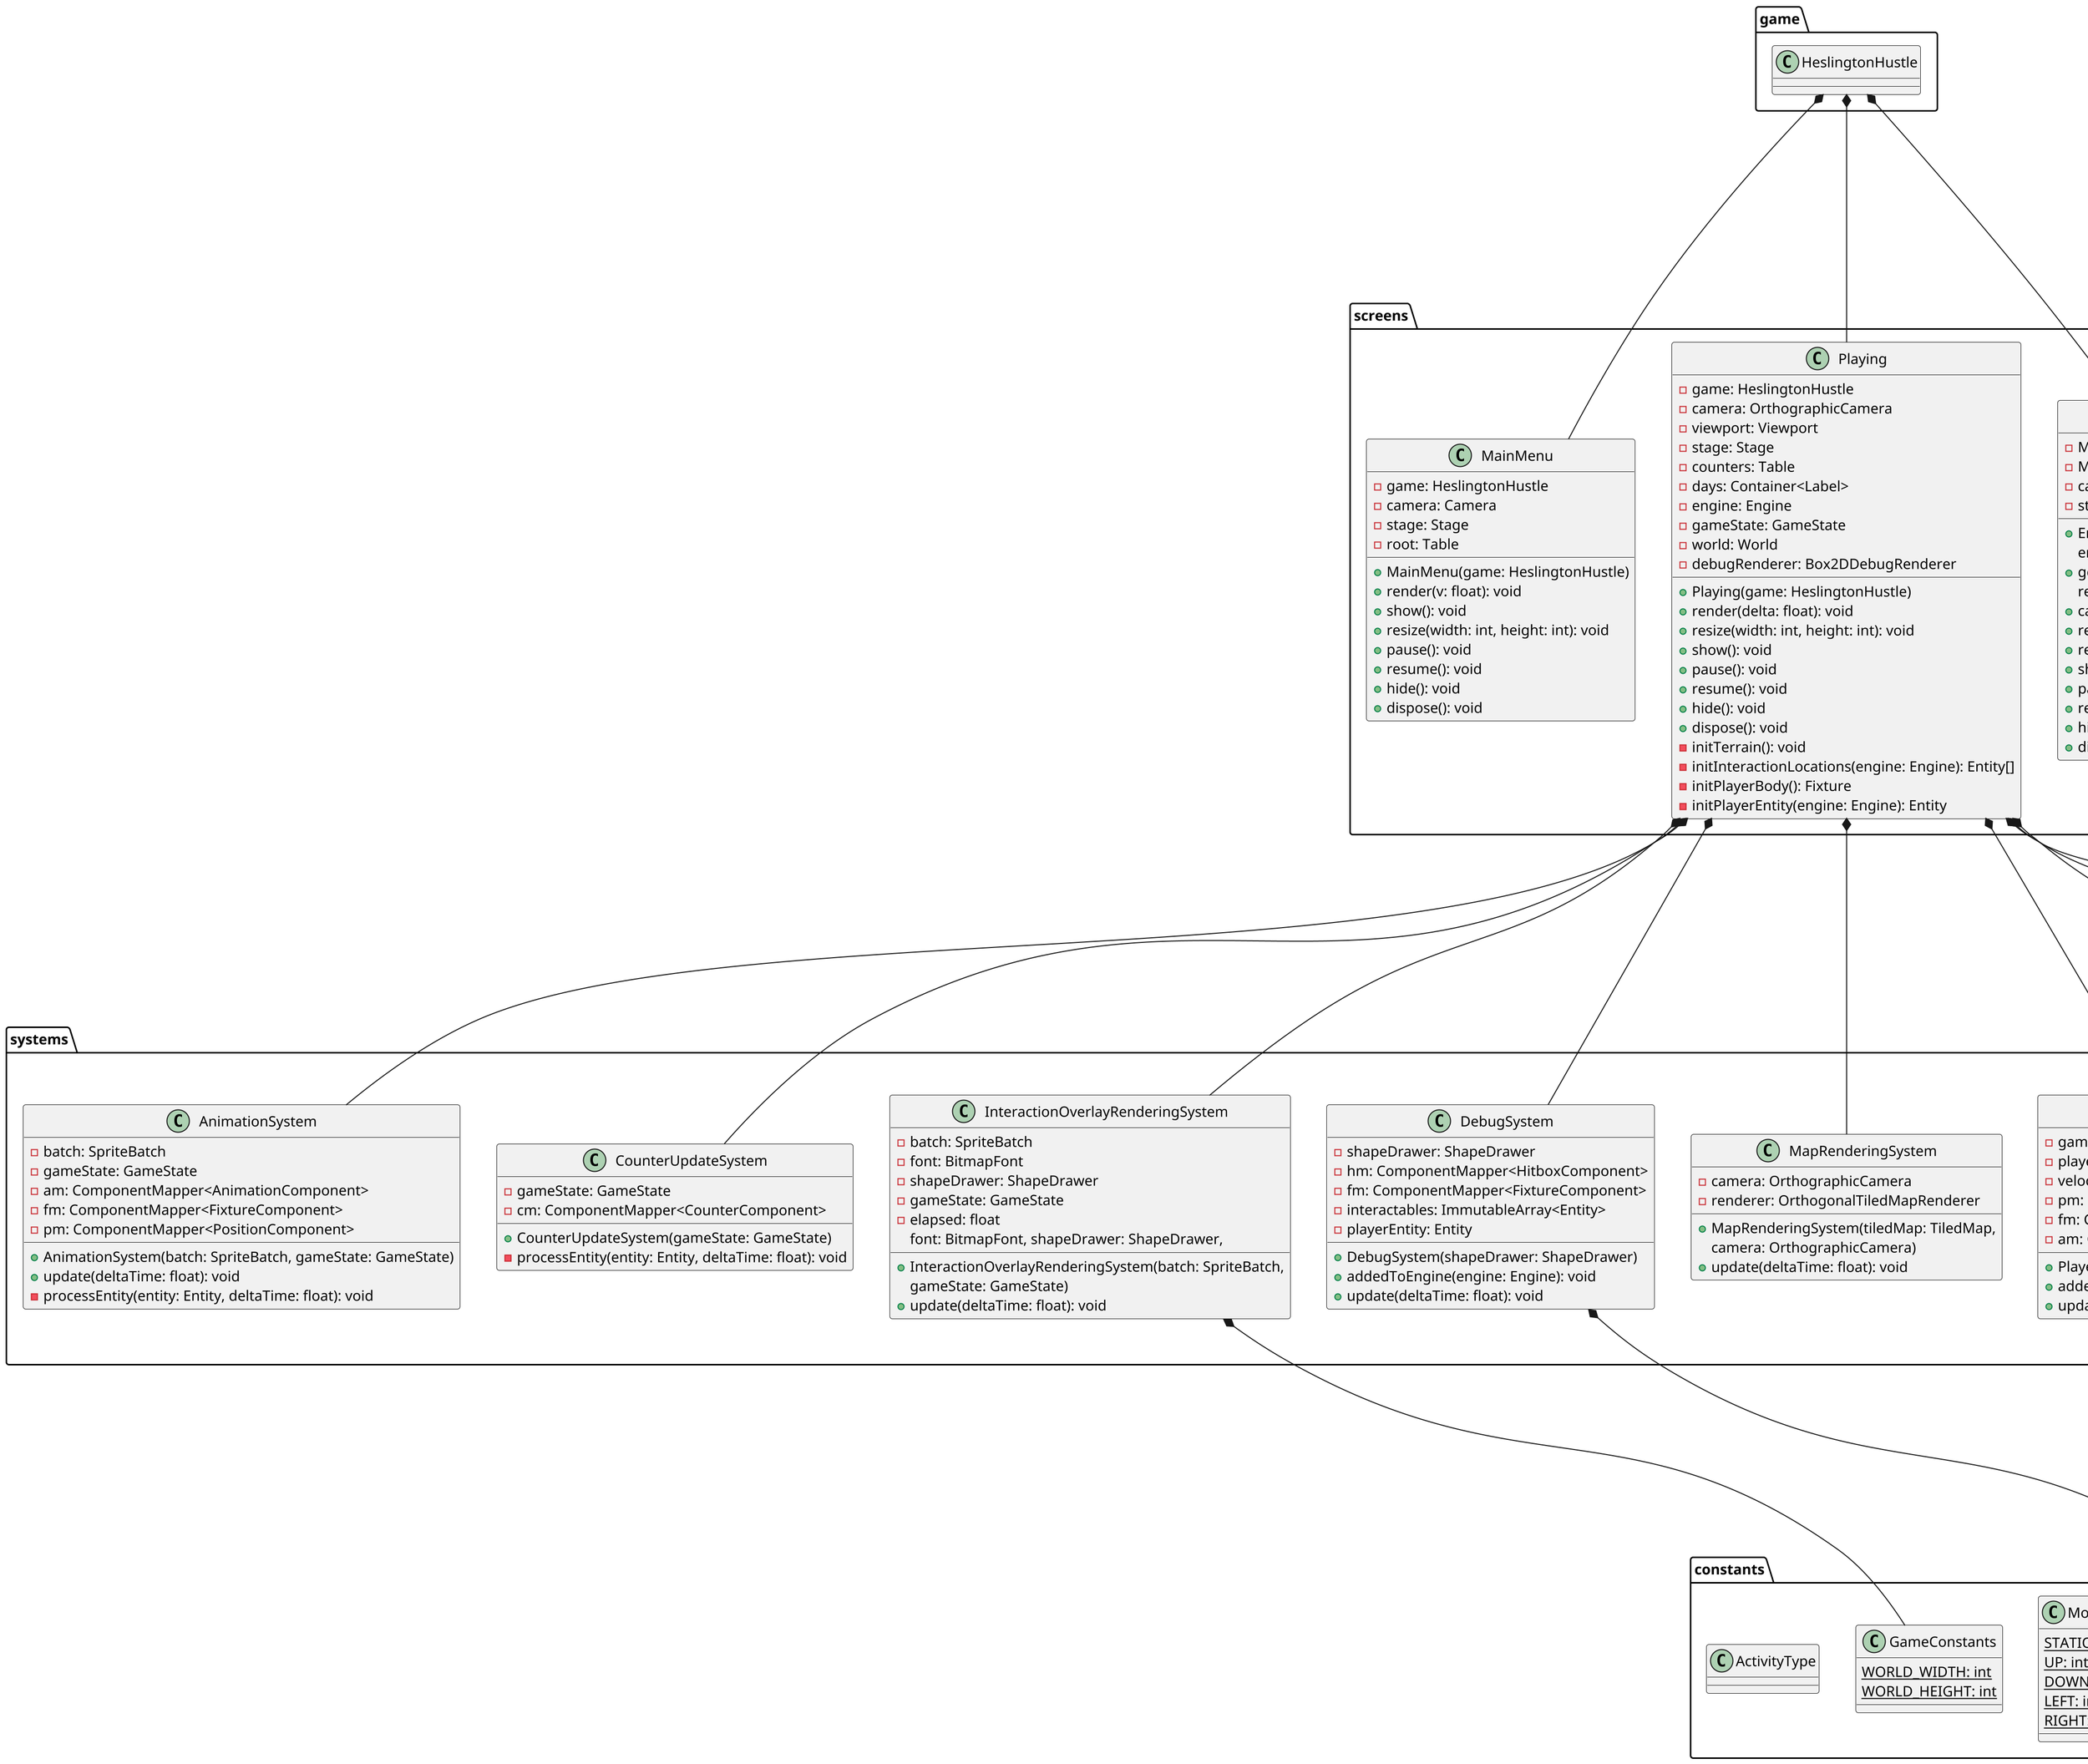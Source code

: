 @startuml
scale 2.0

package game{
    class HeslingtonHustle{}
    }


package screens{
    class MainMenu {
        - game: HeslingtonHustle
        - camera: Camera
        - stage: Stage
        - root: Table
        + MainMenu(game: HeslingtonHustle)
        + render(v: float): void
        + show(): void
        + resize(width: int, height: int): void
        + pause(): void
        + resume(): void
        + hide(): void
        + dispose(): void
    }

    class Playing {
        - game: HeslingtonHustle
        - camera: OrthographicCamera
        - viewport: Viewport
        - stage: Stage
        - counters: Table
        - days: Container<Label>
        - engine: Engine
        - gameState: GameState
        - world: World
        - debugRenderer: Box2DDebugRenderer
        + Playing(game: HeslingtonHustle)
        + render(delta: float): void
        + resize(width: int, height: int): void
        + show(): void
        + pause(): void
        + resume(): void
        + hide(): void
        + dispose(): void
        - initTerrain(): void
        - initInteractionLocations(engine: Engine): Entity[]
        - initPlayerBody(): Fixture
        - initPlayerEntity(engine: Engine): Entity
    }

    class EndScreen {
        - MAX_DAY_SCORE: float
        - MIN_DAY_SCORE: float
        - camera: Camera
        - stage: Stage

        + EndScreen(game: HeslingtonHustle,
        endGameState: GameState)
        + getDayScore(studyCount: int, mealCount: int,
        recreationCount: int): float
        + calculateExamScore(days: List<GameState.Day>): float
        + render(delta: float): void
        + resize(width: int, height: int): void
        + show(): void
        + pause(): void
        + resume(): void
        + hide(): void
        + dispose(): void
    }
}


'package models{
'    class GameState {
'        - days: ArrayList<Day>
'        - currentDay: Day
'        - daysRemaining: int
'        - energyRemaining: int
'        - hoursRemaining: float
'        - interactionOverlay: InteractionOverlay
'        + advanceDay(): void
'        + doActivity(timeUsage: int, energyUsage: int,
'        type: ActivityType, overlayText: String): boolean
'    }
'
'    class Day {
'        - activityStats: HashMap<ActivityType, Integer>
'        + statFor(type: ActivityType): int
'    }
'
'    class InteractionOverlay {
'        - text: String
'        - displayFor: float
'        + InteractionOverlay(text: String, displayFor: float)
'    }
'
'    class PhysicsPolygon {
'        - name: String
'        - type: BodyDef.BodyType
'        - position: Vector2
'        - vertices: Vector2[]
'        + PhysicsPolygon()
'        + PhysicsPolygon(name: String, type: BodyDef.BodyType,
'        position: Vector2, vertices: Vector2...)
'        + getName(): String
'        + getType(): BodyDef.BodyType
'        + getPosition(): Vector2
'        + getVertices(): Vector2[]
'    }
'}

'package components{
'    class AnimationComponent {
'        - spriteScale: float
'        - animations: IntMap<Animation<Sprite>>
'        - currentAnimation: int
'        - time: float
'        + AnimationComponent(spriteScale: float)
'    }
'
'    class CounterComponent {
'        - label: Label
'        - valueResolver: CounterValueResolver
'        + CounterComponent(label: Label, valueResolver: CounterValueResolver)
'    }
'
'
'    class FixtureComponent {
'        - fixture: Fixture
'        + FixtureComponent(fixture: Fixture)
'    }
'
'    class HitboxComponent {
'        - rects: Rectangle[]
'        - region: Rectangle
'        + HitboxComponent(rects: Rectangle...)
'    }
'
'    class InteractionComponent {
'        - interactable: Interactable
'        + InteractionComponent(interactable: Interactable)
'    }
'
'    class PlayerComponent {
'        - isInteracting: boolean
'    }
'
'    class PositionComponent {
'        - x: float
'        - y: float
'        + PositionComponent(x: float, y: float)
'        + PositionComponent()
'    }
'
'    class TextureComponent {
'        - region: TextureRegion
'        - scale: float
'        - visible: boolean
'        + TextureComponent(region: TextureRegion, scale: float)
'        + show(): TextureComponent
'        + hide(): TextureComponent
'    }
'
'    class TooltipComponent {
'        - tooltip: GlyphLayout
'        + TooltipComponent(font: BitmapFont, tooltip: String)
'    }
'}


package constants{
    class GameConstants {
        {static} WORLD_WIDTH: int
        {static} WORLD_HEIGHT: int
    }

    class MoveDirection {
        {static} STATIONARY: int
        {static} UP: int
        {static} DOWN: int
        {static} LEFT: int
        {static} RIGHT: int
    }

    class PlayerConstants {
        {static} HITBOX_RADIUS: float
        {static} PLAYER_SPEED: float
        {static} START_POSITION: Vector2
    }

    class ActivityType{}



}


package systems{
    class AnimationSystem {
        - batch: SpriteBatch
        - gameState: GameState
        - am: ComponentMapper<AnimationComponent>
        - fm: ComponentMapper<FixtureComponent>
        - pm: ComponentMapper<PositionComponent>
        + AnimationSystem(batch: SpriteBatch, gameState: GameState)
        + update(deltaTime: float): void
        - processEntity(entity: Entity, deltaTime: float): void
    }

    class CounterUpdateSystem {
        - gameState: GameState
        - cm: ComponentMapper<CounterComponent>
        + CounterUpdateSystem(gameState: GameState)
        - processEntity(entity: Entity, deltaTime: float): void
    }

    class DebugSystem {
        - shapeDrawer: ShapeDrawer
        - hm: ComponentMapper<HitboxComponent>
        - fm: ComponentMapper<FixtureComponent>
        - interactables: ImmutableArray<Entity>
        - playerEntity: Entity
        + DebugSystem(shapeDrawer: ShapeDrawer)
        + addedToEngine(engine: Engine): void
        + update(deltaTime: float): void
    }

    class InteractionOverlayRenderingSystem {
        - batch: SpriteBatch
        - font: BitmapFont
        - shapeDrawer: ShapeDrawer
        - gameState: GameState
        - elapsed: float
        + InteractionOverlayRenderingSystem(batch: SpriteBatch,
        font: BitmapFont, shapeDrawer: ShapeDrawer,
        gameState: GameState)
        + update(deltaTime: float): void
    }

    class MapRenderingSystem {
        - camera: OrthographicCamera
        - renderer: OrthogonalTiledMapRenderer
        + MapRenderingSystem(tiledMap: TiledMap,
        camera: OrthographicCamera)
        + update(deltaTime: float): void
    }

    class PlayerInputSystem {
        - gameState: GameState
        - playerEntity: Entity
        - velocity: Vector2
        - pm: ComponentMapper<PlayerComponent>
        - fm: ComponentMapper<FixtureComponent>
        - am: ComponentMapper<AnimationComponent>
        + PlayerInputSystem(gameState: GameState)
        + addedToEngine(engine: Engine): void
        + update(deltaTime: float): void
    }

    class PlayerInteractionSystem {
        - gameState: GameState
        - playerEntity: Entity
        - interactables: ImmutableArray<Entity>
        - plm: ComponentMapper<PlayerComponent>
        - am: ComponentMapper<AnimationComponent>
        - im: ComponentMapper<InteractionComponent>
        - hm: ComponentMapper<HitboxComponent>
        - fm: ComponentMapper<FixtureComponent>
        + PlayerInteractionSystem(gameState: GameState)
        + addedToEngine(engine: Engine): void
        + update(deltaTime: float): void
    }

    class StaticRenderingSystem {
        - batch: SpriteBatch
        - tm: ComponentMapper<TextureComponent>
        - pm: ComponentMapper<PositionComponent>
        + StaticRenderingSystem(batch: SpriteBatch)
        + processEntity(entity: Entity, deltaTime: float): void
    }

    class TooltipRenderingSystem {
        - font: BitmapFont
        - shapeDrawer: ShapeDrawer
        - batch: SpriteBatch
        - gameState: GameState
        - hm: ComponentMapper<HitboxComponent>
        - tm: ComponentMapper<TooltipComponent>
        - fm: ComponentMapper<FixtureComponent>
        + TooltipRenderingSystem(font: BitmapFont,
        shapeDrawer: ShapeDrawer, batch: SpriteBatch,
        gameState: GameState)
        + addedToEngine(engine: Engine): void
        + update(deltaTime: float): void
    }
}








HeslingtonHustle *----- EndScreen
HeslingtonHustle *----- Playing
HeslingtonHustle *- MainMenu

'AnimationSystem *----- AnimationComponent
'AnimationSystem *----- FixtureComponent
'AnimationSystem *----- PositionComponent

'CounterUpdateSystem *----- CounterComponent
'
'DebugSystem *----- AnimationComponent
'DebugSystem *----- FixtureComponent
'DebugSystem *----- HitboxComponent
'DebugSystem *----- InteractionComponent
'DebugSystem *----- PlayerComponent
DebugSystem *----- PlayerConstants

InteractionOverlayRenderingSystem *----- GameConstants



'PlayerInputSystem *-----AnimationComponent
'PlayerInputSystem *-----FixtureComponent
'PlayerInputSystem *-----PlayerComponent
PlayerInputSystem *-----MoveDirection
PlayerInputSystem *-----PlayerConstants
'
'PlayerInteractionSystem *-----FixtureComponent
'PlayerInteractionSystem *-----HitboxComponent
''PlayerInteractionSystem *-----InteractionComponent
'PlayerInteractionSystem *-----PlayerComponent
PlayerInteractionSystem *-----PlayerConstants

'StaticRenderingSystem *----- PositionComponent
'StaticRenderingSystem *----- TextureComponent
'
'TooltipRenderingSystem *----- FixtureComponent
'TooltipRenderingSystem *----- HitboxComponent
'TooltipRenderingSystem *----- PlayerComponent
'TooltipRenderingSystem *----- TooltipComponent
TooltipRenderingSystem *----- PlayerConstants


'GameState *----- ActivityType
'GameState *----- GameConstants





'Playing *----- AnimationComponent
'Playing *----- CounterComponent
'Playing *----- FixtureComponent
'Playing *----- HitboxComponent
'Playing *----- InteractionComponent
'Playing *----- PlayerComponent
'Playing *----- PositionComponent
'Playing *----- TextureComponent
'Playing *----- TooltipComponent



'
'Playing *----- GameState
'Playing *----- PhysicsPolygon


Playing *----- AnimationSystem
Playing *----- CounterUpdateSystem
Playing *----- DebugSystem
Playing *----- InteractionOverlayRenderingSystem
Playing *----- MapRenderingSystem
Playing *----- PlayerInputSystem
Playing *----- PlayerInteractionSystem
Playing *----- StaticRenderingSystem
Playing *----- TooltipRenderingSystem
'
'EndScreen *----- GameState





@enduml